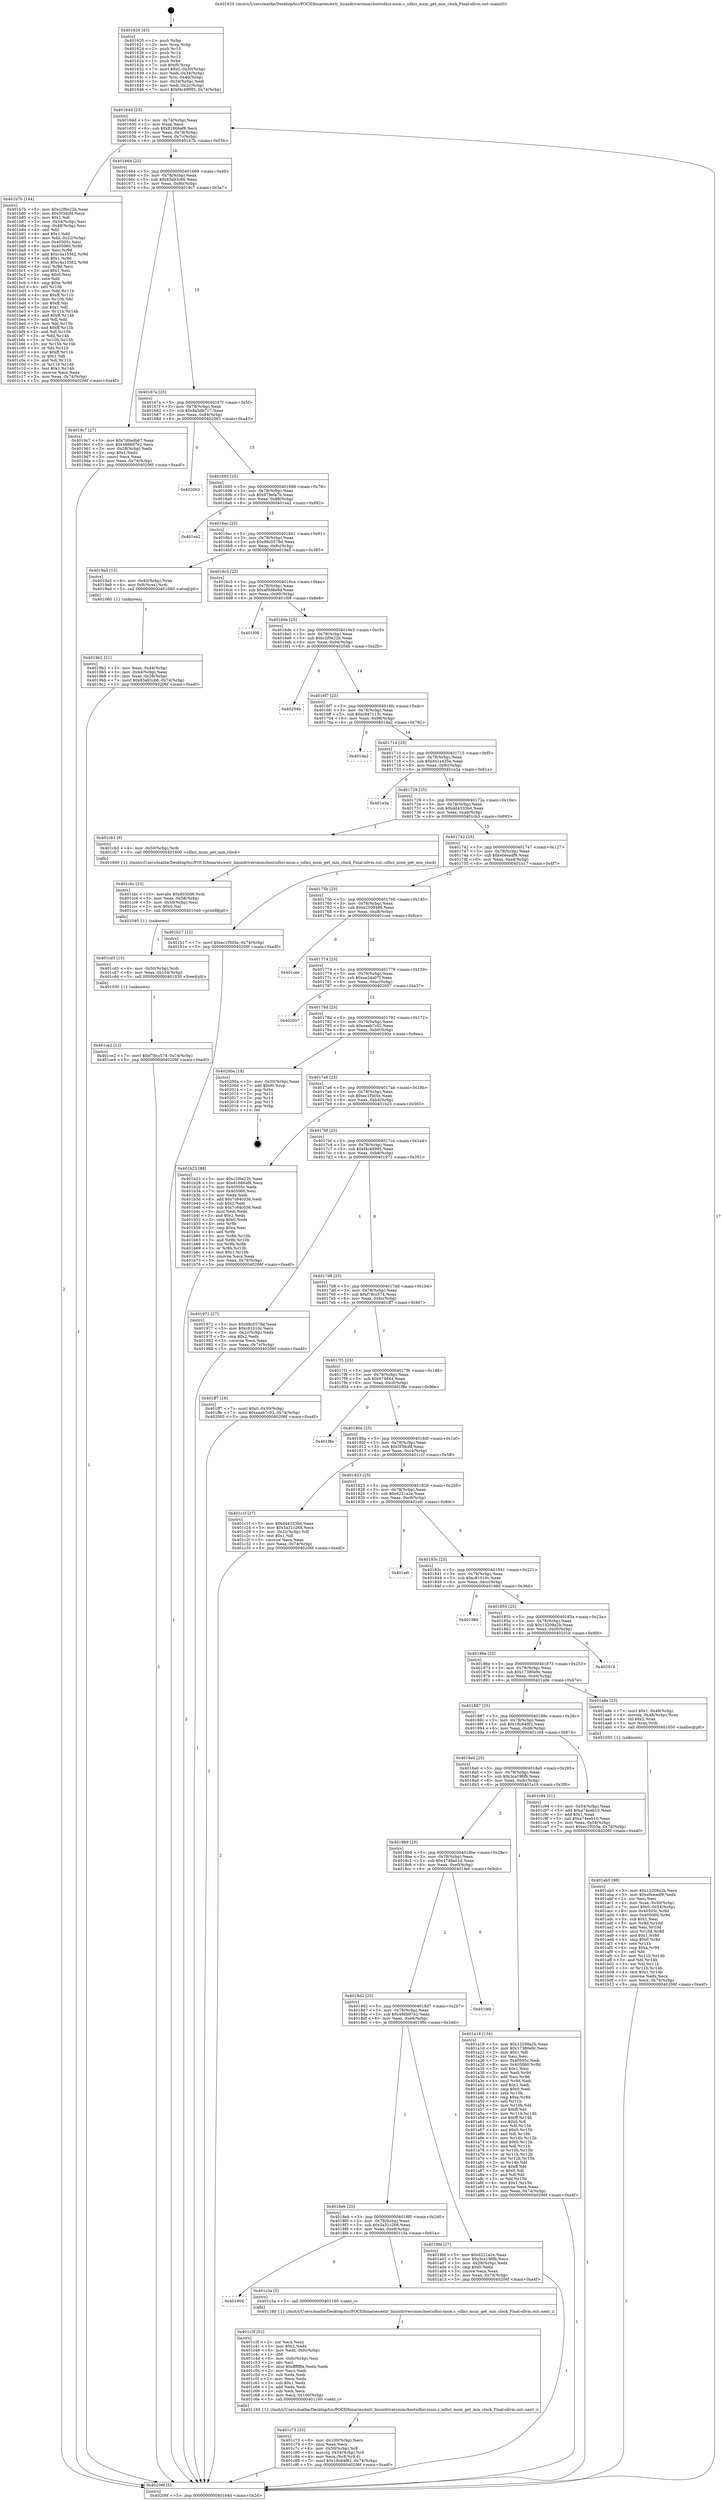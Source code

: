 digraph "0x401620" {
  label = "0x401620 (/mnt/c/Users/mathe/Desktop/tcc/POCII/binaries/extr_linuxdriversmmchostsdhci-msm.c_sdhci_msm_get_min_clock_Final-ollvm.out::main(0))"
  labelloc = "t"
  node[shape=record]

  Entry [label="",width=0.3,height=0.3,shape=circle,fillcolor=black,style=filled]
  "0x40164d" [label="{
     0x40164d [23]\l
     | [instrs]\l
     &nbsp;&nbsp;0x40164d \<+3\>: mov -0x74(%rbp),%eax\l
     &nbsp;&nbsp;0x401650 \<+2\>: mov %eax,%ecx\l
     &nbsp;&nbsp;0x401652 \<+6\>: sub $0x81666af8,%ecx\l
     &nbsp;&nbsp;0x401658 \<+3\>: mov %eax,-0x78(%rbp)\l
     &nbsp;&nbsp;0x40165b \<+3\>: mov %ecx,-0x7c(%rbp)\l
     &nbsp;&nbsp;0x40165e \<+6\>: je 0000000000401b7b \<main+0x55b\>\l
  }"]
  "0x401b7b" [label="{
     0x401b7b [164]\l
     | [instrs]\l
     &nbsp;&nbsp;0x401b7b \<+5\>: mov $0xc2f0e22b,%eax\l
     &nbsp;&nbsp;0x401b80 \<+5\>: mov $0x5f3dcfd,%ecx\l
     &nbsp;&nbsp;0x401b85 \<+2\>: mov $0x1,%dl\l
     &nbsp;&nbsp;0x401b87 \<+3\>: mov -0x54(%rbp),%esi\l
     &nbsp;&nbsp;0x401b8a \<+3\>: cmp -0x48(%rbp),%esi\l
     &nbsp;&nbsp;0x401b8d \<+4\>: setl %dil\l
     &nbsp;&nbsp;0x401b91 \<+4\>: and $0x1,%dil\l
     &nbsp;&nbsp;0x401b95 \<+4\>: mov %dil,-0x22(%rbp)\l
     &nbsp;&nbsp;0x401b99 \<+7\>: mov 0x40505c,%esi\l
     &nbsp;&nbsp;0x401ba0 \<+8\>: mov 0x405060,%r8d\l
     &nbsp;&nbsp;0x401ba8 \<+3\>: mov %esi,%r9d\l
     &nbsp;&nbsp;0x401bab \<+7\>: add $0xc4a15562,%r9d\l
     &nbsp;&nbsp;0x401bb2 \<+4\>: sub $0x1,%r9d\l
     &nbsp;&nbsp;0x401bb6 \<+7\>: sub $0xc4a15562,%r9d\l
     &nbsp;&nbsp;0x401bbd \<+4\>: imul %r9d,%esi\l
     &nbsp;&nbsp;0x401bc1 \<+3\>: and $0x1,%esi\l
     &nbsp;&nbsp;0x401bc4 \<+3\>: cmp $0x0,%esi\l
     &nbsp;&nbsp;0x401bc7 \<+4\>: sete %dil\l
     &nbsp;&nbsp;0x401bcb \<+4\>: cmp $0xa,%r8d\l
     &nbsp;&nbsp;0x401bcf \<+4\>: setl %r10b\l
     &nbsp;&nbsp;0x401bd3 \<+3\>: mov %dil,%r11b\l
     &nbsp;&nbsp;0x401bd6 \<+4\>: xor $0xff,%r11b\l
     &nbsp;&nbsp;0x401bda \<+3\>: mov %r10b,%bl\l
     &nbsp;&nbsp;0x401bdd \<+3\>: xor $0xff,%bl\l
     &nbsp;&nbsp;0x401be0 \<+3\>: xor $0x1,%dl\l
     &nbsp;&nbsp;0x401be3 \<+3\>: mov %r11b,%r14b\l
     &nbsp;&nbsp;0x401be6 \<+4\>: and $0xff,%r14b\l
     &nbsp;&nbsp;0x401bea \<+3\>: and %dl,%dil\l
     &nbsp;&nbsp;0x401bed \<+3\>: mov %bl,%r15b\l
     &nbsp;&nbsp;0x401bf0 \<+4\>: and $0xff,%r15b\l
     &nbsp;&nbsp;0x401bf4 \<+3\>: and %dl,%r10b\l
     &nbsp;&nbsp;0x401bf7 \<+3\>: or %dil,%r14b\l
     &nbsp;&nbsp;0x401bfa \<+3\>: or %r10b,%r15b\l
     &nbsp;&nbsp;0x401bfd \<+3\>: xor %r15b,%r14b\l
     &nbsp;&nbsp;0x401c00 \<+3\>: or %bl,%r11b\l
     &nbsp;&nbsp;0x401c03 \<+4\>: xor $0xff,%r11b\l
     &nbsp;&nbsp;0x401c07 \<+3\>: or $0x1,%dl\l
     &nbsp;&nbsp;0x401c0a \<+3\>: and %dl,%r11b\l
     &nbsp;&nbsp;0x401c0d \<+3\>: or %r11b,%r14b\l
     &nbsp;&nbsp;0x401c10 \<+4\>: test $0x1,%r14b\l
     &nbsp;&nbsp;0x401c14 \<+3\>: cmovne %ecx,%eax\l
     &nbsp;&nbsp;0x401c17 \<+3\>: mov %eax,-0x74(%rbp)\l
     &nbsp;&nbsp;0x401c1a \<+5\>: jmp 000000000040206f \<main+0xa4f\>\l
  }"]
  "0x401664" [label="{
     0x401664 [22]\l
     | [instrs]\l
     &nbsp;&nbsp;0x401664 \<+5\>: jmp 0000000000401669 \<main+0x49\>\l
     &nbsp;&nbsp;0x401669 \<+3\>: mov -0x78(%rbp),%eax\l
     &nbsp;&nbsp;0x40166c \<+5\>: sub $0x83a93c66,%eax\l
     &nbsp;&nbsp;0x401671 \<+3\>: mov %eax,-0x80(%rbp)\l
     &nbsp;&nbsp;0x401674 \<+6\>: je 00000000004019c7 \<main+0x3a7\>\l
  }"]
  Exit [label="",width=0.3,height=0.3,shape=circle,fillcolor=black,style=filled,peripheries=2]
  "0x4019c7" [label="{
     0x4019c7 [27]\l
     | [instrs]\l
     &nbsp;&nbsp;0x4019c7 \<+5\>: mov $0x7d0adb67,%eax\l
     &nbsp;&nbsp;0x4019cc \<+5\>: mov $0x486b97e2,%ecx\l
     &nbsp;&nbsp;0x4019d1 \<+3\>: mov -0x28(%rbp),%edx\l
     &nbsp;&nbsp;0x4019d4 \<+3\>: cmp $0x1,%edx\l
     &nbsp;&nbsp;0x4019d7 \<+3\>: cmovl %ecx,%eax\l
     &nbsp;&nbsp;0x4019da \<+3\>: mov %eax,-0x74(%rbp)\l
     &nbsp;&nbsp;0x4019dd \<+5\>: jmp 000000000040206f \<main+0xa4f\>\l
  }"]
  "0x40167a" [label="{
     0x40167a [25]\l
     | [instrs]\l
     &nbsp;&nbsp;0x40167a \<+5\>: jmp 000000000040167f \<main+0x5f\>\l
     &nbsp;&nbsp;0x40167f \<+3\>: mov -0x78(%rbp),%eax\l
     &nbsp;&nbsp;0x401682 \<+5\>: sub $0x8a5db717,%eax\l
     &nbsp;&nbsp;0x401687 \<+6\>: mov %eax,-0x84(%rbp)\l
     &nbsp;&nbsp;0x40168d \<+6\>: je 0000000000402063 \<main+0xa43\>\l
  }"]
  "0x401ce2" [label="{
     0x401ce2 [12]\l
     | [instrs]\l
     &nbsp;&nbsp;0x401ce2 \<+7\>: movl $0xf78cc574,-0x74(%rbp)\l
     &nbsp;&nbsp;0x401ce9 \<+5\>: jmp 000000000040206f \<main+0xa4f\>\l
  }"]
  "0x402063" [label="{
     0x402063\l
  }", style=dashed]
  "0x401693" [label="{
     0x401693 [25]\l
     | [instrs]\l
     &nbsp;&nbsp;0x401693 \<+5\>: jmp 0000000000401698 \<main+0x78\>\l
     &nbsp;&nbsp;0x401698 \<+3\>: mov -0x78(%rbp),%eax\l
     &nbsp;&nbsp;0x40169b \<+5\>: sub $0x979efa7b,%eax\l
     &nbsp;&nbsp;0x4016a0 \<+6\>: mov %eax,-0x88(%rbp)\l
     &nbsp;&nbsp;0x4016a6 \<+6\>: je 0000000000401ea2 \<main+0x882\>\l
  }"]
  "0x401cd3" [label="{
     0x401cd3 [15]\l
     | [instrs]\l
     &nbsp;&nbsp;0x401cd3 \<+4\>: mov -0x50(%rbp),%rdi\l
     &nbsp;&nbsp;0x401cd7 \<+6\>: mov %eax,-0x104(%rbp)\l
     &nbsp;&nbsp;0x401cdd \<+5\>: call 0000000000401030 \<free@plt\>\l
     | [calls]\l
     &nbsp;&nbsp;0x401030 \{1\} (unknown)\l
  }"]
  "0x401ea2" [label="{
     0x401ea2\l
  }", style=dashed]
  "0x4016ac" [label="{
     0x4016ac [25]\l
     | [instrs]\l
     &nbsp;&nbsp;0x4016ac \<+5\>: jmp 00000000004016b1 \<main+0x91\>\l
     &nbsp;&nbsp;0x4016b1 \<+3\>: mov -0x78(%rbp),%eax\l
     &nbsp;&nbsp;0x4016b4 \<+5\>: sub $0x98c0578d,%eax\l
     &nbsp;&nbsp;0x4016b9 \<+6\>: mov %eax,-0x8c(%rbp)\l
     &nbsp;&nbsp;0x4016bf \<+6\>: je 00000000004019a5 \<main+0x385\>\l
  }"]
  "0x401cbc" [label="{
     0x401cbc [23]\l
     | [instrs]\l
     &nbsp;&nbsp;0x401cbc \<+10\>: movabs $0x4030d6,%rdi\l
     &nbsp;&nbsp;0x401cc6 \<+3\>: mov %eax,-0x58(%rbp)\l
     &nbsp;&nbsp;0x401cc9 \<+3\>: mov -0x58(%rbp),%esi\l
     &nbsp;&nbsp;0x401ccc \<+2\>: mov $0x0,%al\l
     &nbsp;&nbsp;0x401cce \<+5\>: call 0000000000401040 \<printf@plt\>\l
     | [calls]\l
     &nbsp;&nbsp;0x401040 \{1\} (unknown)\l
  }"]
  "0x4019a5" [label="{
     0x4019a5 [13]\l
     | [instrs]\l
     &nbsp;&nbsp;0x4019a5 \<+4\>: mov -0x40(%rbp),%rax\l
     &nbsp;&nbsp;0x4019a9 \<+4\>: mov 0x8(%rax),%rdi\l
     &nbsp;&nbsp;0x4019ad \<+5\>: call 0000000000401060 \<atoi@plt\>\l
     | [calls]\l
     &nbsp;&nbsp;0x401060 \{1\} (unknown)\l
  }"]
  "0x4016c5" [label="{
     0x4016c5 [25]\l
     | [instrs]\l
     &nbsp;&nbsp;0x4016c5 \<+5\>: jmp 00000000004016ca \<main+0xaa\>\l
     &nbsp;&nbsp;0x4016ca \<+3\>: mov -0x78(%rbp),%eax\l
     &nbsp;&nbsp;0x4016cd \<+5\>: sub $0xaf0d8a9d,%eax\l
     &nbsp;&nbsp;0x4016d2 \<+6\>: mov %eax,-0x90(%rbp)\l
     &nbsp;&nbsp;0x4016d8 \<+6\>: je 0000000000401f08 \<main+0x8e8\>\l
  }"]
  "0x401c73" [label="{
     0x401c73 [33]\l
     | [instrs]\l
     &nbsp;&nbsp;0x401c73 \<+6\>: mov -0x100(%rbp),%ecx\l
     &nbsp;&nbsp;0x401c79 \<+3\>: imul %eax,%ecx\l
     &nbsp;&nbsp;0x401c7c \<+4\>: mov -0x50(%rbp),%r8\l
     &nbsp;&nbsp;0x401c80 \<+4\>: movslq -0x54(%rbp),%r9\l
     &nbsp;&nbsp;0x401c84 \<+4\>: mov %ecx,(%r8,%r9,4)\l
     &nbsp;&nbsp;0x401c88 \<+7\>: movl $0x18c64f82,-0x74(%rbp)\l
     &nbsp;&nbsp;0x401c8f \<+5\>: jmp 000000000040206f \<main+0xa4f\>\l
  }"]
  "0x401f08" [label="{
     0x401f08\l
  }", style=dashed]
  "0x4016de" [label="{
     0x4016de [25]\l
     | [instrs]\l
     &nbsp;&nbsp;0x4016de \<+5\>: jmp 00000000004016e3 \<main+0xc3\>\l
     &nbsp;&nbsp;0x4016e3 \<+3\>: mov -0x78(%rbp),%eax\l
     &nbsp;&nbsp;0x4016e6 \<+5\>: sub $0xc2f0e22b,%eax\l
     &nbsp;&nbsp;0x4016eb \<+6\>: mov %eax,-0x94(%rbp)\l
     &nbsp;&nbsp;0x4016f1 \<+6\>: je 000000000040204b \<main+0xa2b\>\l
  }"]
  "0x401c3f" [label="{
     0x401c3f [52]\l
     | [instrs]\l
     &nbsp;&nbsp;0x401c3f \<+2\>: xor %ecx,%ecx\l
     &nbsp;&nbsp;0x401c41 \<+5\>: mov $0x2,%edx\l
     &nbsp;&nbsp;0x401c46 \<+6\>: mov %edx,-0xfc(%rbp)\l
     &nbsp;&nbsp;0x401c4c \<+1\>: cltd\l
     &nbsp;&nbsp;0x401c4d \<+6\>: mov -0xfc(%rbp),%esi\l
     &nbsp;&nbsp;0x401c53 \<+2\>: idiv %esi\l
     &nbsp;&nbsp;0x401c55 \<+6\>: imul $0xfffffffe,%edx,%edx\l
     &nbsp;&nbsp;0x401c5b \<+2\>: mov %ecx,%edi\l
     &nbsp;&nbsp;0x401c5d \<+2\>: sub %edx,%edi\l
     &nbsp;&nbsp;0x401c5f \<+2\>: mov %ecx,%edx\l
     &nbsp;&nbsp;0x401c61 \<+3\>: sub $0x1,%edx\l
     &nbsp;&nbsp;0x401c64 \<+2\>: add %edx,%edi\l
     &nbsp;&nbsp;0x401c66 \<+2\>: sub %edi,%ecx\l
     &nbsp;&nbsp;0x401c68 \<+6\>: mov %ecx,-0x100(%rbp)\l
     &nbsp;&nbsp;0x401c6e \<+5\>: call 0000000000401160 \<next_i\>\l
     | [calls]\l
     &nbsp;&nbsp;0x401160 \{1\} (/mnt/c/Users/mathe/Desktop/tcc/POCII/binaries/extr_linuxdriversmmchostsdhci-msm.c_sdhci_msm_get_min_clock_Final-ollvm.out::next_i)\l
  }"]
  "0x40204b" [label="{
     0x40204b\l
  }", style=dashed]
  "0x4016f7" [label="{
     0x4016f7 [25]\l
     | [instrs]\l
     &nbsp;&nbsp;0x4016f7 \<+5\>: jmp 00000000004016fc \<main+0xdc\>\l
     &nbsp;&nbsp;0x4016fc \<+3\>: mov -0x78(%rbp),%eax\l
     &nbsp;&nbsp;0x4016ff \<+5\>: sub $0xc847113c,%eax\l
     &nbsp;&nbsp;0x401704 \<+6\>: mov %eax,-0x98(%rbp)\l
     &nbsp;&nbsp;0x40170a \<+6\>: je 0000000000401da2 \<main+0x782\>\l
  }"]
  "0x401904" [label="{
     0x401904\l
  }", style=dashed]
  "0x401da2" [label="{
     0x401da2\l
  }", style=dashed]
  "0x401710" [label="{
     0x401710 [25]\l
     | [instrs]\l
     &nbsp;&nbsp;0x401710 \<+5\>: jmp 0000000000401715 \<main+0xf5\>\l
     &nbsp;&nbsp;0x401715 \<+3\>: mov -0x78(%rbp),%eax\l
     &nbsp;&nbsp;0x401718 \<+5\>: sub $0xd41a435e,%eax\l
     &nbsp;&nbsp;0x40171d \<+6\>: mov %eax,-0x9c(%rbp)\l
     &nbsp;&nbsp;0x401723 \<+6\>: je 0000000000401e3a \<main+0x81a\>\l
  }"]
  "0x401c3a" [label="{
     0x401c3a [5]\l
     | [instrs]\l
     &nbsp;&nbsp;0x401c3a \<+5\>: call 0000000000401160 \<next_i\>\l
     | [calls]\l
     &nbsp;&nbsp;0x401160 \{1\} (/mnt/c/Users/mathe/Desktop/tcc/POCII/binaries/extr_linuxdriversmmchostsdhci-msm.c_sdhci_msm_get_min_clock_Final-ollvm.out::next_i)\l
  }"]
  "0x401e3a" [label="{
     0x401e3a\l
  }", style=dashed]
  "0x401729" [label="{
     0x401729 [25]\l
     | [instrs]\l
     &nbsp;&nbsp;0x401729 \<+5\>: jmp 000000000040172e \<main+0x10e\>\l
     &nbsp;&nbsp;0x40172e \<+3\>: mov -0x78(%rbp),%eax\l
     &nbsp;&nbsp;0x401731 \<+5\>: sub $0xdd4333bd,%eax\l
     &nbsp;&nbsp;0x401736 \<+6\>: mov %eax,-0xa0(%rbp)\l
     &nbsp;&nbsp;0x40173c \<+6\>: je 0000000000401cb3 \<main+0x693\>\l
  }"]
  "0x401ab5" [label="{
     0x401ab5 [98]\l
     | [instrs]\l
     &nbsp;&nbsp;0x401ab5 \<+5\>: mov $0x13208a2b,%ecx\l
     &nbsp;&nbsp;0x401aba \<+5\>: mov $0xe0eeadf9,%edx\l
     &nbsp;&nbsp;0x401abf \<+2\>: xor %esi,%esi\l
     &nbsp;&nbsp;0x401ac1 \<+4\>: mov %rax,-0x50(%rbp)\l
     &nbsp;&nbsp;0x401ac5 \<+7\>: movl $0x0,-0x54(%rbp)\l
     &nbsp;&nbsp;0x401acc \<+8\>: mov 0x40505c,%r8d\l
     &nbsp;&nbsp;0x401ad4 \<+8\>: mov 0x405060,%r9d\l
     &nbsp;&nbsp;0x401adc \<+3\>: sub $0x1,%esi\l
     &nbsp;&nbsp;0x401adf \<+3\>: mov %r8d,%r10d\l
     &nbsp;&nbsp;0x401ae2 \<+3\>: add %esi,%r10d\l
     &nbsp;&nbsp;0x401ae5 \<+4\>: imul %r10d,%r8d\l
     &nbsp;&nbsp;0x401ae9 \<+4\>: and $0x1,%r8d\l
     &nbsp;&nbsp;0x401aed \<+4\>: cmp $0x0,%r8d\l
     &nbsp;&nbsp;0x401af1 \<+4\>: sete %r11b\l
     &nbsp;&nbsp;0x401af5 \<+4\>: cmp $0xa,%r9d\l
     &nbsp;&nbsp;0x401af9 \<+3\>: setl %bl\l
     &nbsp;&nbsp;0x401afc \<+3\>: mov %r11b,%r14b\l
     &nbsp;&nbsp;0x401aff \<+3\>: and %bl,%r14b\l
     &nbsp;&nbsp;0x401b02 \<+3\>: xor %bl,%r11b\l
     &nbsp;&nbsp;0x401b05 \<+3\>: or %r11b,%r14b\l
     &nbsp;&nbsp;0x401b08 \<+4\>: test $0x1,%r14b\l
     &nbsp;&nbsp;0x401b0c \<+3\>: cmovne %edx,%ecx\l
     &nbsp;&nbsp;0x401b0f \<+3\>: mov %ecx,-0x74(%rbp)\l
     &nbsp;&nbsp;0x401b12 \<+5\>: jmp 000000000040206f \<main+0xa4f\>\l
  }"]
  "0x401cb3" [label="{
     0x401cb3 [9]\l
     | [instrs]\l
     &nbsp;&nbsp;0x401cb3 \<+4\>: mov -0x50(%rbp),%rdi\l
     &nbsp;&nbsp;0x401cb7 \<+5\>: call 0000000000401600 \<sdhci_msm_get_min_clock\>\l
     | [calls]\l
     &nbsp;&nbsp;0x401600 \{1\} (/mnt/c/Users/mathe/Desktop/tcc/POCII/binaries/extr_linuxdriversmmchostsdhci-msm.c_sdhci_msm_get_min_clock_Final-ollvm.out::sdhci_msm_get_min_clock)\l
  }"]
  "0x401742" [label="{
     0x401742 [25]\l
     | [instrs]\l
     &nbsp;&nbsp;0x401742 \<+5\>: jmp 0000000000401747 \<main+0x127\>\l
     &nbsp;&nbsp;0x401747 \<+3\>: mov -0x78(%rbp),%eax\l
     &nbsp;&nbsp;0x40174a \<+5\>: sub $0xe0eeadf9,%eax\l
     &nbsp;&nbsp;0x40174f \<+6\>: mov %eax,-0xa4(%rbp)\l
     &nbsp;&nbsp;0x401755 \<+6\>: je 0000000000401b17 \<main+0x4f7\>\l
  }"]
  "0x4018eb" [label="{
     0x4018eb [25]\l
     | [instrs]\l
     &nbsp;&nbsp;0x4018eb \<+5\>: jmp 00000000004018f0 \<main+0x2d0\>\l
     &nbsp;&nbsp;0x4018f0 \<+3\>: mov -0x78(%rbp),%eax\l
     &nbsp;&nbsp;0x4018f3 \<+5\>: sub $0x5a31c268,%eax\l
     &nbsp;&nbsp;0x4018f8 \<+6\>: mov %eax,-0xe8(%rbp)\l
     &nbsp;&nbsp;0x4018fe \<+6\>: je 0000000000401c3a \<main+0x61a\>\l
  }"]
  "0x401b17" [label="{
     0x401b17 [12]\l
     | [instrs]\l
     &nbsp;&nbsp;0x401b17 \<+7\>: movl $0xec1f505e,-0x74(%rbp)\l
     &nbsp;&nbsp;0x401b1e \<+5\>: jmp 000000000040206f \<main+0xa4f\>\l
  }"]
  "0x40175b" [label="{
     0x40175b [25]\l
     | [instrs]\l
     &nbsp;&nbsp;0x40175b \<+5\>: jmp 0000000000401760 \<main+0x140\>\l
     &nbsp;&nbsp;0x401760 \<+3\>: mov -0x78(%rbp),%eax\l
     &nbsp;&nbsp;0x401763 \<+5\>: sub $0xe2509486,%eax\l
     &nbsp;&nbsp;0x401768 \<+6\>: mov %eax,-0xa8(%rbp)\l
     &nbsp;&nbsp;0x40176e \<+6\>: je 0000000000401cee \<main+0x6ce\>\l
  }"]
  "0x4019fd" [label="{
     0x4019fd [27]\l
     | [instrs]\l
     &nbsp;&nbsp;0x4019fd \<+5\>: mov $0x6221a2e,%eax\l
     &nbsp;&nbsp;0x401a02 \<+5\>: mov $0x3ca196fb,%ecx\l
     &nbsp;&nbsp;0x401a07 \<+3\>: mov -0x28(%rbp),%edx\l
     &nbsp;&nbsp;0x401a0a \<+3\>: cmp $0x0,%edx\l
     &nbsp;&nbsp;0x401a0d \<+3\>: cmove %ecx,%eax\l
     &nbsp;&nbsp;0x401a10 \<+3\>: mov %eax,-0x74(%rbp)\l
     &nbsp;&nbsp;0x401a13 \<+5\>: jmp 000000000040206f \<main+0xa4f\>\l
  }"]
  "0x401cee" [label="{
     0x401cee\l
  }", style=dashed]
  "0x401774" [label="{
     0x401774 [25]\l
     | [instrs]\l
     &nbsp;&nbsp;0x401774 \<+5\>: jmp 0000000000401779 \<main+0x159\>\l
     &nbsp;&nbsp;0x401779 \<+3\>: mov -0x78(%rbp),%eax\l
     &nbsp;&nbsp;0x40177c \<+5\>: sub $0xea2da07f,%eax\l
     &nbsp;&nbsp;0x401781 \<+6\>: mov %eax,-0xac(%rbp)\l
     &nbsp;&nbsp;0x401787 \<+6\>: je 0000000000402057 \<main+0xa37\>\l
  }"]
  "0x4018d2" [label="{
     0x4018d2 [25]\l
     | [instrs]\l
     &nbsp;&nbsp;0x4018d2 \<+5\>: jmp 00000000004018d7 \<main+0x2b7\>\l
     &nbsp;&nbsp;0x4018d7 \<+3\>: mov -0x78(%rbp),%eax\l
     &nbsp;&nbsp;0x4018da \<+5\>: sub $0x486b97e2,%eax\l
     &nbsp;&nbsp;0x4018df \<+6\>: mov %eax,-0xe4(%rbp)\l
     &nbsp;&nbsp;0x4018e5 \<+6\>: je 00000000004019fd \<main+0x3dd\>\l
  }"]
  "0x402057" [label="{
     0x402057\l
  }", style=dashed]
  "0x40178d" [label="{
     0x40178d [25]\l
     | [instrs]\l
     &nbsp;&nbsp;0x40178d \<+5\>: jmp 0000000000401792 \<main+0x172\>\l
     &nbsp;&nbsp;0x401792 \<+3\>: mov -0x78(%rbp),%eax\l
     &nbsp;&nbsp;0x401795 \<+5\>: sub $0xeaab7c02,%eax\l
     &nbsp;&nbsp;0x40179a \<+6\>: mov %eax,-0xb0(%rbp)\l
     &nbsp;&nbsp;0x4017a0 \<+6\>: je 000000000040200a \<main+0x9ea\>\l
  }"]
  "0x401feb" [label="{
     0x401feb\l
  }", style=dashed]
  "0x40200a" [label="{
     0x40200a [19]\l
     | [instrs]\l
     &nbsp;&nbsp;0x40200a \<+3\>: mov -0x30(%rbp),%eax\l
     &nbsp;&nbsp;0x40200d \<+7\>: add $0xf0,%rsp\l
     &nbsp;&nbsp;0x402014 \<+1\>: pop %rbx\l
     &nbsp;&nbsp;0x402015 \<+2\>: pop %r12\l
     &nbsp;&nbsp;0x402017 \<+2\>: pop %r14\l
     &nbsp;&nbsp;0x402019 \<+2\>: pop %r15\l
     &nbsp;&nbsp;0x40201b \<+1\>: pop %rbp\l
     &nbsp;&nbsp;0x40201c \<+1\>: ret\l
  }"]
  "0x4017a6" [label="{
     0x4017a6 [25]\l
     | [instrs]\l
     &nbsp;&nbsp;0x4017a6 \<+5\>: jmp 00000000004017ab \<main+0x18b\>\l
     &nbsp;&nbsp;0x4017ab \<+3\>: mov -0x78(%rbp),%eax\l
     &nbsp;&nbsp;0x4017ae \<+5\>: sub $0xec1f505e,%eax\l
     &nbsp;&nbsp;0x4017b3 \<+6\>: mov %eax,-0xb4(%rbp)\l
     &nbsp;&nbsp;0x4017b9 \<+6\>: je 0000000000401b23 \<main+0x503\>\l
  }"]
  "0x4018b9" [label="{
     0x4018b9 [25]\l
     | [instrs]\l
     &nbsp;&nbsp;0x4018b9 \<+5\>: jmp 00000000004018be \<main+0x29e\>\l
     &nbsp;&nbsp;0x4018be \<+3\>: mov -0x78(%rbp),%eax\l
     &nbsp;&nbsp;0x4018c1 \<+5\>: sub $0x4748a01d,%eax\l
     &nbsp;&nbsp;0x4018c6 \<+6\>: mov %eax,-0xe0(%rbp)\l
     &nbsp;&nbsp;0x4018cc \<+6\>: je 0000000000401feb \<main+0x9cb\>\l
  }"]
  "0x401b23" [label="{
     0x401b23 [88]\l
     | [instrs]\l
     &nbsp;&nbsp;0x401b23 \<+5\>: mov $0xc2f0e22b,%eax\l
     &nbsp;&nbsp;0x401b28 \<+5\>: mov $0x81666af8,%ecx\l
     &nbsp;&nbsp;0x401b2d \<+7\>: mov 0x40505c,%edx\l
     &nbsp;&nbsp;0x401b34 \<+7\>: mov 0x405060,%esi\l
     &nbsp;&nbsp;0x401b3b \<+2\>: mov %edx,%edi\l
     &nbsp;&nbsp;0x401b3d \<+6\>: add $0x7c64c036,%edi\l
     &nbsp;&nbsp;0x401b43 \<+3\>: sub $0x1,%edi\l
     &nbsp;&nbsp;0x401b46 \<+6\>: sub $0x7c64c036,%edi\l
     &nbsp;&nbsp;0x401b4c \<+3\>: imul %edi,%edx\l
     &nbsp;&nbsp;0x401b4f \<+3\>: and $0x1,%edx\l
     &nbsp;&nbsp;0x401b52 \<+3\>: cmp $0x0,%edx\l
     &nbsp;&nbsp;0x401b55 \<+4\>: sete %r8b\l
     &nbsp;&nbsp;0x401b59 \<+3\>: cmp $0xa,%esi\l
     &nbsp;&nbsp;0x401b5c \<+4\>: setl %r9b\l
     &nbsp;&nbsp;0x401b60 \<+3\>: mov %r8b,%r10b\l
     &nbsp;&nbsp;0x401b63 \<+3\>: and %r9b,%r10b\l
     &nbsp;&nbsp;0x401b66 \<+3\>: xor %r9b,%r8b\l
     &nbsp;&nbsp;0x401b69 \<+3\>: or %r8b,%r10b\l
     &nbsp;&nbsp;0x401b6c \<+4\>: test $0x1,%r10b\l
     &nbsp;&nbsp;0x401b70 \<+3\>: cmovne %ecx,%eax\l
     &nbsp;&nbsp;0x401b73 \<+3\>: mov %eax,-0x74(%rbp)\l
     &nbsp;&nbsp;0x401b76 \<+5\>: jmp 000000000040206f \<main+0xa4f\>\l
  }"]
  "0x4017bf" [label="{
     0x4017bf [25]\l
     | [instrs]\l
     &nbsp;&nbsp;0x4017bf \<+5\>: jmp 00000000004017c4 \<main+0x1a4\>\l
     &nbsp;&nbsp;0x4017c4 \<+3\>: mov -0x78(%rbp),%eax\l
     &nbsp;&nbsp;0x4017c7 \<+5\>: sub $0xf4c49995,%eax\l
     &nbsp;&nbsp;0x4017cc \<+6\>: mov %eax,-0xb8(%rbp)\l
     &nbsp;&nbsp;0x4017d2 \<+6\>: je 0000000000401972 \<main+0x352\>\l
  }"]
  "0x401a18" [label="{
     0x401a18 [134]\l
     | [instrs]\l
     &nbsp;&nbsp;0x401a18 \<+5\>: mov $0x13208a2b,%eax\l
     &nbsp;&nbsp;0x401a1d \<+5\>: mov $0x17380e9c,%ecx\l
     &nbsp;&nbsp;0x401a22 \<+2\>: mov $0x1,%dl\l
     &nbsp;&nbsp;0x401a24 \<+2\>: xor %esi,%esi\l
     &nbsp;&nbsp;0x401a26 \<+7\>: mov 0x40505c,%edi\l
     &nbsp;&nbsp;0x401a2d \<+8\>: mov 0x405060,%r8d\l
     &nbsp;&nbsp;0x401a35 \<+3\>: sub $0x1,%esi\l
     &nbsp;&nbsp;0x401a38 \<+3\>: mov %edi,%r9d\l
     &nbsp;&nbsp;0x401a3b \<+3\>: add %esi,%r9d\l
     &nbsp;&nbsp;0x401a3e \<+4\>: imul %r9d,%edi\l
     &nbsp;&nbsp;0x401a42 \<+3\>: and $0x1,%edi\l
     &nbsp;&nbsp;0x401a45 \<+3\>: cmp $0x0,%edi\l
     &nbsp;&nbsp;0x401a48 \<+4\>: sete %r10b\l
     &nbsp;&nbsp;0x401a4c \<+4\>: cmp $0xa,%r8d\l
     &nbsp;&nbsp;0x401a50 \<+4\>: setl %r11b\l
     &nbsp;&nbsp;0x401a54 \<+3\>: mov %r10b,%bl\l
     &nbsp;&nbsp;0x401a57 \<+3\>: xor $0xff,%bl\l
     &nbsp;&nbsp;0x401a5a \<+3\>: mov %r11b,%r14b\l
     &nbsp;&nbsp;0x401a5d \<+4\>: xor $0xff,%r14b\l
     &nbsp;&nbsp;0x401a61 \<+3\>: xor $0x0,%dl\l
     &nbsp;&nbsp;0x401a64 \<+3\>: mov %bl,%r15b\l
     &nbsp;&nbsp;0x401a67 \<+4\>: and $0x0,%r15b\l
     &nbsp;&nbsp;0x401a6b \<+3\>: and %dl,%r10b\l
     &nbsp;&nbsp;0x401a6e \<+3\>: mov %r14b,%r12b\l
     &nbsp;&nbsp;0x401a71 \<+4\>: and $0x0,%r12b\l
     &nbsp;&nbsp;0x401a75 \<+3\>: and %dl,%r11b\l
     &nbsp;&nbsp;0x401a78 \<+3\>: or %r10b,%r15b\l
     &nbsp;&nbsp;0x401a7b \<+3\>: or %r11b,%r12b\l
     &nbsp;&nbsp;0x401a7e \<+3\>: xor %r12b,%r15b\l
     &nbsp;&nbsp;0x401a81 \<+3\>: or %r14b,%bl\l
     &nbsp;&nbsp;0x401a84 \<+3\>: xor $0xff,%bl\l
     &nbsp;&nbsp;0x401a87 \<+3\>: or $0x0,%dl\l
     &nbsp;&nbsp;0x401a8a \<+2\>: and %dl,%bl\l
     &nbsp;&nbsp;0x401a8c \<+3\>: or %bl,%r15b\l
     &nbsp;&nbsp;0x401a8f \<+4\>: test $0x1,%r15b\l
     &nbsp;&nbsp;0x401a93 \<+3\>: cmovne %ecx,%eax\l
     &nbsp;&nbsp;0x401a96 \<+3\>: mov %eax,-0x74(%rbp)\l
     &nbsp;&nbsp;0x401a99 \<+5\>: jmp 000000000040206f \<main+0xa4f\>\l
  }"]
  "0x401972" [label="{
     0x401972 [27]\l
     | [instrs]\l
     &nbsp;&nbsp;0x401972 \<+5\>: mov $0x98c0578d,%eax\l
     &nbsp;&nbsp;0x401977 \<+5\>: mov $0xc81010c,%ecx\l
     &nbsp;&nbsp;0x40197c \<+3\>: mov -0x2c(%rbp),%edx\l
     &nbsp;&nbsp;0x40197f \<+3\>: cmp $0x2,%edx\l
     &nbsp;&nbsp;0x401982 \<+3\>: cmovne %ecx,%eax\l
     &nbsp;&nbsp;0x401985 \<+3\>: mov %eax,-0x74(%rbp)\l
     &nbsp;&nbsp;0x401988 \<+5\>: jmp 000000000040206f \<main+0xa4f\>\l
  }"]
  "0x4017d8" [label="{
     0x4017d8 [25]\l
     | [instrs]\l
     &nbsp;&nbsp;0x4017d8 \<+5\>: jmp 00000000004017dd \<main+0x1bd\>\l
     &nbsp;&nbsp;0x4017dd \<+3\>: mov -0x78(%rbp),%eax\l
     &nbsp;&nbsp;0x4017e0 \<+5\>: sub $0xf78cc574,%eax\l
     &nbsp;&nbsp;0x4017e5 \<+6\>: mov %eax,-0xbc(%rbp)\l
     &nbsp;&nbsp;0x4017eb \<+6\>: je 0000000000401ff7 \<main+0x9d7\>\l
  }"]
  "0x40206f" [label="{
     0x40206f [5]\l
     | [instrs]\l
     &nbsp;&nbsp;0x40206f \<+5\>: jmp 000000000040164d \<main+0x2d\>\l
  }"]
  "0x401620" [label="{
     0x401620 [45]\l
     | [instrs]\l
     &nbsp;&nbsp;0x401620 \<+1\>: push %rbp\l
     &nbsp;&nbsp;0x401621 \<+3\>: mov %rsp,%rbp\l
     &nbsp;&nbsp;0x401624 \<+2\>: push %r15\l
     &nbsp;&nbsp;0x401626 \<+2\>: push %r14\l
     &nbsp;&nbsp;0x401628 \<+2\>: push %r12\l
     &nbsp;&nbsp;0x40162a \<+1\>: push %rbx\l
     &nbsp;&nbsp;0x40162b \<+7\>: sub $0xf0,%rsp\l
     &nbsp;&nbsp;0x401632 \<+7\>: movl $0x0,-0x30(%rbp)\l
     &nbsp;&nbsp;0x401639 \<+3\>: mov %edi,-0x34(%rbp)\l
     &nbsp;&nbsp;0x40163c \<+4\>: mov %rsi,-0x40(%rbp)\l
     &nbsp;&nbsp;0x401640 \<+3\>: mov -0x34(%rbp),%edi\l
     &nbsp;&nbsp;0x401643 \<+3\>: mov %edi,-0x2c(%rbp)\l
     &nbsp;&nbsp;0x401646 \<+7\>: movl $0xf4c49995,-0x74(%rbp)\l
  }"]
  "0x4019b2" [label="{
     0x4019b2 [21]\l
     | [instrs]\l
     &nbsp;&nbsp;0x4019b2 \<+3\>: mov %eax,-0x44(%rbp)\l
     &nbsp;&nbsp;0x4019b5 \<+3\>: mov -0x44(%rbp),%eax\l
     &nbsp;&nbsp;0x4019b8 \<+3\>: mov %eax,-0x28(%rbp)\l
     &nbsp;&nbsp;0x4019bb \<+7\>: movl $0x83a93c66,-0x74(%rbp)\l
     &nbsp;&nbsp;0x4019c2 \<+5\>: jmp 000000000040206f \<main+0xa4f\>\l
  }"]
  "0x4018a0" [label="{
     0x4018a0 [25]\l
     | [instrs]\l
     &nbsp;&nbsp;0x4018a0 \<+5\>: jmp 00000000004018a5 \<main+0x285\>\l
     &nbsp;&nbsp;0x4018a5 \<+3\>: mov -0x78(%rbp),%eax\l
     &nbsp;&nbsp;0x4018a8 \<+5\>: sub $0x3ca196fb,%eax\l
     &nbsp;&nbsp;0x4018ad \<+6\>: mov %eax,-0xdc(%rbp)\l
     &nbsp;&nbsp;0x4018b3 \<+6\>: je 0000000000401a18 \<main+0x3f8\>\l
  }"]
  "0x401ff7" [label="{
     0x401ff7 [19]\l
     | [instrs]\l
     &nbsp;&nbsp;0x401ff7 \<+7\>: movl $0x0,-0x30(%rbp)\l
     &nbsp;&nbsp;0x401ffe \<+7\>: movl $0xeaab7c02,-0x74(%rbp)\l
     &nbsp;&nbsp;0x402005 \<+5\>: jmp 000000000040206f \<main+0xa4f\>\l
  }"]
  "0x4017f1" [label="{
     0x4017f1 [25]\l
     | [instrs]\l
     &nbsp;&nbsp;0x4017f1 \<+5\>: jmp 00000000004017f6 \<main+0x1d6\>\l
     &nbsp;&nbsp;0x4017f6 \<+3\>: mov -0x78(%rbp),%eax\l
     &nbsp;&nbsp;0x4017f9 \<+5\>: sub $0x674844,%eax\l
     &nbsp;&nbsp;0x4017fe \<+6\>: mov %eax,-0xc0(%rbp)\l
     &nbsp;&nbsp;0x401804 \<+6\>: je 0000000000401f8e \<main+0x96e\>\l
  }"]
  "0x401c94" [label="{
     0x401c94 [31]\l
     | [instrs]\l
     &nbsp;&nbsp;0x401c94 \<+3\>: mov -0x54(%rbp),%eax\l
     &nbsp;&nbsp;0x401c97 \<+5\>: add $0xa74eeb10,%eax\l
     &nbsp;&nbsp;0x401c9c \<+3\>: add $0x1,%eax\l
     &nbsp;&nbsp;0x401c9f \<+5\>: sub $0xa74eeb10,%eax\l
     &nbsp;&nbsp;0x401ca4 \<+3\>: mov %eax,-0x54(%rbp)\l
     &nbsp;&nbsp;0x401ca7 \<+7\>: movl $0xec1f505e,-0x74(%rbp)\l
     &nbsp;&nbsp;0x401cae \<+5\>: jmp 000000000040206f \<main+0xa4f\>\l
  }"]
  "0x401f8e" [label="{
     0x401f8e\l
  }", style=dashed]
  "0x40180a" [label="{
     0x40180a [25]\l
     | [instrs]\l
     &nbsp;&nbsp;0x40180a \<+5\>: jmp 000000000040180f \<main+0x1ef\>\l
     &nbsp;&nbsp;0x40180f \<+3\>: mov -0x78(%rbp),%eax\l
     &nbsp;&nbsp;0x401812 \<+5\>: sub $0x5f3dcfd,%eax\l
     &nbsp;&nbsp;0x401817 \<+6\>: mov %eax,-0xc4(%rbp)\l
     &nbsp;&nbsp;0x40181d \<+6\>: je 0000000000401c1f \<main+0x5ff\>\l
  }"]
  "0x401887" [label="{
     0x401887 [25]\l
     | [instrs]\l
     &nbsp;&nbsp;0x401887 \<+5\>: jmp 000000000040188c \<main+0x26c\>\l
     &nbsp;&nbsp;0x40188c \<+3\>: mov -0x78(%rbp),%eax\l
     &nbsp;&nbsp;0x40188f \<+5\>: sub $0x18c64f82,%eax\l
     &nbsp;&nbsp;0x401894 \<+6\>: mov %eax,-0xd8(%rbp)\l
     &nbsp;&nbsp;0x40189a \<+6\>: je 0000000000401c94 \<main+0x674\>\l
  }"]
  "0x401c1f" [label="{
     0x401c1f [27]\l
     | [instrs]\l
     &nbsp;&nbsp;0x401c1f \<+5\>: mov $0xdd4333bd,%eax\l
     &nbsp;&nbsp;0x401c24 \<+5\>: mov $0x5a31c268,%ecx\l
     &nbsp;&nbsp;0x401c29 \<+3\>: mov -0x22(%rbp),%dl\l
     &nbsp;&nbsp;0x401c2c \<+3\>: test $0x1,%dl\l
     &nbsp;&nbsp;0x401c2f \<+3\>: cmovne %ecx,%eax\l
     &nbsp;&nbsp;0x401c32 \<+3\>: mov %eax,-0x74(%rbp)\l
     &nbsp;&nbsp;0x401c35 \<+5\>: jmp 000000000040206f \<main+0xa4f\>\l
  }"]
  "0x401823" [label="{
     0x401823 [25]\l
     | [instrs]\l
     &nbsp;&nbsp;0x401823 \<+5\>: jmp 0000000000401828 \<main+0x208\>\l
     &nbsp;&nbsp;0x401828 \<+3\>: mov -0x78(%rbp),%eax\l
     &nbsp;&nbsp;0x40182b \<+5\>: sub $0x6221a2e,%eax\l
     &nbsp;&nbsp;0x401830 \<+6\>: mov %eax,-0xc8(%rbp)\l
     &nbsp;&nbsp;0x401836 \<+6\>: je 0000000000401efc \<main+0x8dc\>\l
  }"]
  "0x401a9e" [label="{
     0x401a9e [23]\l
     | [instrs]\l
     &nbsp;&nbsp;0x401a9e \<+7\>: movl $0x1,-0x48(%rbp)\l
     &nbsp;&nbsp;0x401aa5 \<+4\>: movslq -0x48(%rbp),%rax\l
     &nbsp;&nbsp;0x401aa9 \<+4\>: shl $0x2,%rax\l
     &nbsp;&nbsp;0x401aad \<+3\>: mov %rax,%rdi\l
     &nbsp;&nbsp;0x401ab0 \<+5\>: call 0000000000401050 \<malloc@plt\>\l
     | [calls]\l
     &nbsp;&nbsp;0x401050 \{1\} (unknown)\l
  }"]
  "0x401efc" [label="{
     0x401efc\l
  }", style=dashed]
  "0x40183c" [label="{
     0x40183c [25]\l
     | [instrs]\l
     &nbsp;&nbsp;0x40183c \<+5\>: jmp 0000000000401841 \<main+0x221\>\l
     &nbsp;&nbsp;0x401841 \<+3\>: mov -0x78(%rbp),%eax\l
     &nbsp;&nbsp;0x401844 \<+5\>: sub $0xc81010c,%eax\l
     &nbsp;&nbsp;0x401849 \<+6\>: mov %eax,-0xcc(%rbp)\l
     &nbsp;&nbsp;0x40184f \<+6\>: je 000000000040198d \<main+0x36d\>\l
  }"]
  "0x40186e" [label="{
     0x40186e [25]\l
     | [instrs]\l
     &nbsp;&nbsp;0x40186e \<+5\>: jmp 0000000000401873 \<main+0x253\>\l
     &nbsp;&nbsp;0x401873 \<+3\>: mov -0x78(%rbp),%eax\l
     &nbsp;&nbsp;0x401876 \<+5\>: sub $0x17380e9c,%eax\l
     &nbsp;&nbsp;0x40187b \<+6\>: mov %eax,-0xd4(%rbp)\l
     &nbsp;&nbsp;0x401881 \<+6\>: je 0000000000401a9e \<main+0x47e\>\l
  }"]
  "0x40198d" [label="{
     0x40198d\l
  }", style=dashed]
  "0x401855" [label="{
     0x401855 [25]\l
     | [instrs]\l
     &nbsp;&nbsp;0x401855 \<+5\>: jmp 000000000040185a \<main+0x23a\>\l
     &nbsp;&nbsp;0x40185a \<+3\>: mov -0x78(%rbp),%eax\l
     &nbsp;&nbsp;0x40185d \<+5\>: sub $0x13208a2b,%eax\l
     &nbsp;&nbsp;0x401862 \<+6\>: mov %eax,-0xd0(%rbp)\l
     &nbsp;&nbsp;0x401868 \<+6\>: je 000000000040201d \<main+0x9fd\>\l
  }"]
  "0x40201d" [label="{
     0x40201d\l
  }", style=dashed]
  Entry -> "0x401620" [label=" 1"]
  "0x40164d" -> "0x401b7b" [label=" 2"]
  "0x40164d" -> "0x401664" [label=" 16"]
  "0x40200a" -> Exit [label=" 1"]
  "0x401664" -> "0x4019c7" [label=" 1"]
  "0x401664" -> "0x40167a" [label=" 15"]
  "0x401ff7" -> "0x40206f" [label=" 1"]
  "0x40167a" -> "0x402063" [label=" 0"]
  "0x40167a" -> "0x401693" [label=" 15"]
  "0x401ce2" -> "0x40206f" [label=" 1"]
  "0x401693" -> "0x401ea2" [label=" 0"]
  "0x401693" -> "0x4016ac" [label=" 15"]
  "0x401cd3" -> "0x401ce2" [label=" 1"]
  "0x4016ac" -> "0x4019a5" [label=" 1"]
  "0x4016ac" -> "0x4016c5" [label=" 14"]
  "0x401cbc" -> "0x401cd3" [label=" 1"]
  "0x4016c5" -> "0x401f08" [label=" 0"]
  "0x4016c5" -> "0x4016de" [label=" 14"]
  "0x401cb3" -> "0x401cbc" [label=" 1"]
  "0x4016de" -> "0x40204b" [label=" 0"]
  "0x4016de" -> "0x4016f7" [label=" 14"]
  "0x401c94" -> "0x40206f" [label=" 1"]
  "0x4016f7" -> "0x401da2" [label=" 0"]
  "0x4016f7" -> "0x401710" [label=" 14"]
  "0x401c73" -> "0x40206f" [label=" 1"]
  "0x401710" -> "0x401e3a" [label=" 0"]
  "0x401710" -> "0x401729" [label=" 14"]
  "0x401c3f" -> "0x401c73" [label=" 1"]
  "0x401729" -> "0x401cb3" [label=" 1"]
  "0x401729" -> "0x401742" [label=" 13"]
  "0x4018eb" -> "0x401904" [label=" 0"]
  "0x401742" -> "0x401b17" [label=" 1"]
  "0x401742" -> "0x40175b" [label=" 12"]
  "0x4018eb" -> "0x401c3a" [label=" 1"]
  "0x40175b" -> "0x401cee" [label=" 0"]
  "0x40175b" -> "0x401774" [label=" 12"]
  "0x401c3a" -> "0x401c3f" [label=" 1"]
  "0x401774" -> "0x402057" [label=" 0"]
  "0x401774" -> "0x40178d" [label=" 12"]
  "0x401b7b" -> "0x40206f" [label=" 2"]
  "0x40178d" -> "0x40200a" [label=" 1"]
  "0x40178d" -> "0x4017a6" [label=" 11"]
  "0x401b23" -> "0x40206f" [label=" 2"]
  "0x4017a6" -> "0x401b23" [label=" 2"]
  "0x4017a6" -> "0x4017bf" [label=" 9"]
  "0x401ab5" -> "0x40206f" [label=" 1"]
  "0x4017bf" -> "0x401972" [label=" 1"]
  "0x4017bf" -> "0x4017d8" [label=" 8"]
  "0x401972" -> "0x40206f" [label=" 1"]
  "0x401620" -> "0x40164d" [label=" 1"]
  "0x40206f" -> "0x40164d" [label=" 17"]
  "0x4019a5" -> "0x4019b2" [label=" 1"]
  "0x4019b2" -> "0x40206f" [label=" 1"]
  "0x4019c7" -> "0x40206f" [label=" 1"]
  "0x401a9e" -> "0x401ab5" [label=" 1"]
  "0x4017d8" -> "0x401ff7" [label=" 1"]
  "0x4017d8" -> "0x4017f1" [label=" 7"]
  "0x4019fd" -> "0x40206f" [label=" 1"]
  "0x4017f1" -> "0x401f8e" [label=" 0"]
  "0x4017f1" -> "0x40180a" [label=" 7"]
  "0x4018d2" -> "0x4018eb" [label=" 1"]
  "0x40180a" -> "0x401c1f" [label=" 2"]
  "0x40180a" -> "0x401823" [label=" 5"]
  "0x401c1f" -> "0x40206f" [label=" 2"]
  "0x401823" -> "0x401efc" [label=" 0"]
  "0x401823" -> "0x40183c" [label=" 5"]
  "0x4018b9" -> "0x4018d2" [label=" 2"]
  "0x40183c" -> "0x40198d" [label=" 0"]
  "0x40183c" -> "0x401855" [label=" 5"]
  "0x401b17" -> "0x40206f" [label=" 1"]
  "0x401855" -> "0x40201d" [label=" 0"]
  "0x401855" -> "0x40186e" [label=" 5"]
  "0x4018b9" -> "0x401feb" [label=" 0"]
  "0x40186e" -> "0x401a9e" [label=" 1"]
  "0x40186e" -> "0x401887" [label=" 4"]
  "0x4018d2" -> "0x4019fd" [label=" 1"]
  "0x401887" -> "0x401c94" [label=" 1"]
  "0x401887" -> "0x4018a0" [label=" 3"]
  "0x401a18" -> "0x40206f" [label=" 1"]
  "0x4018a0" -> "0x401a18" [label=" 1"]
  "0x4018a0" -> "0x4018b9" [label=" 2"]
}
